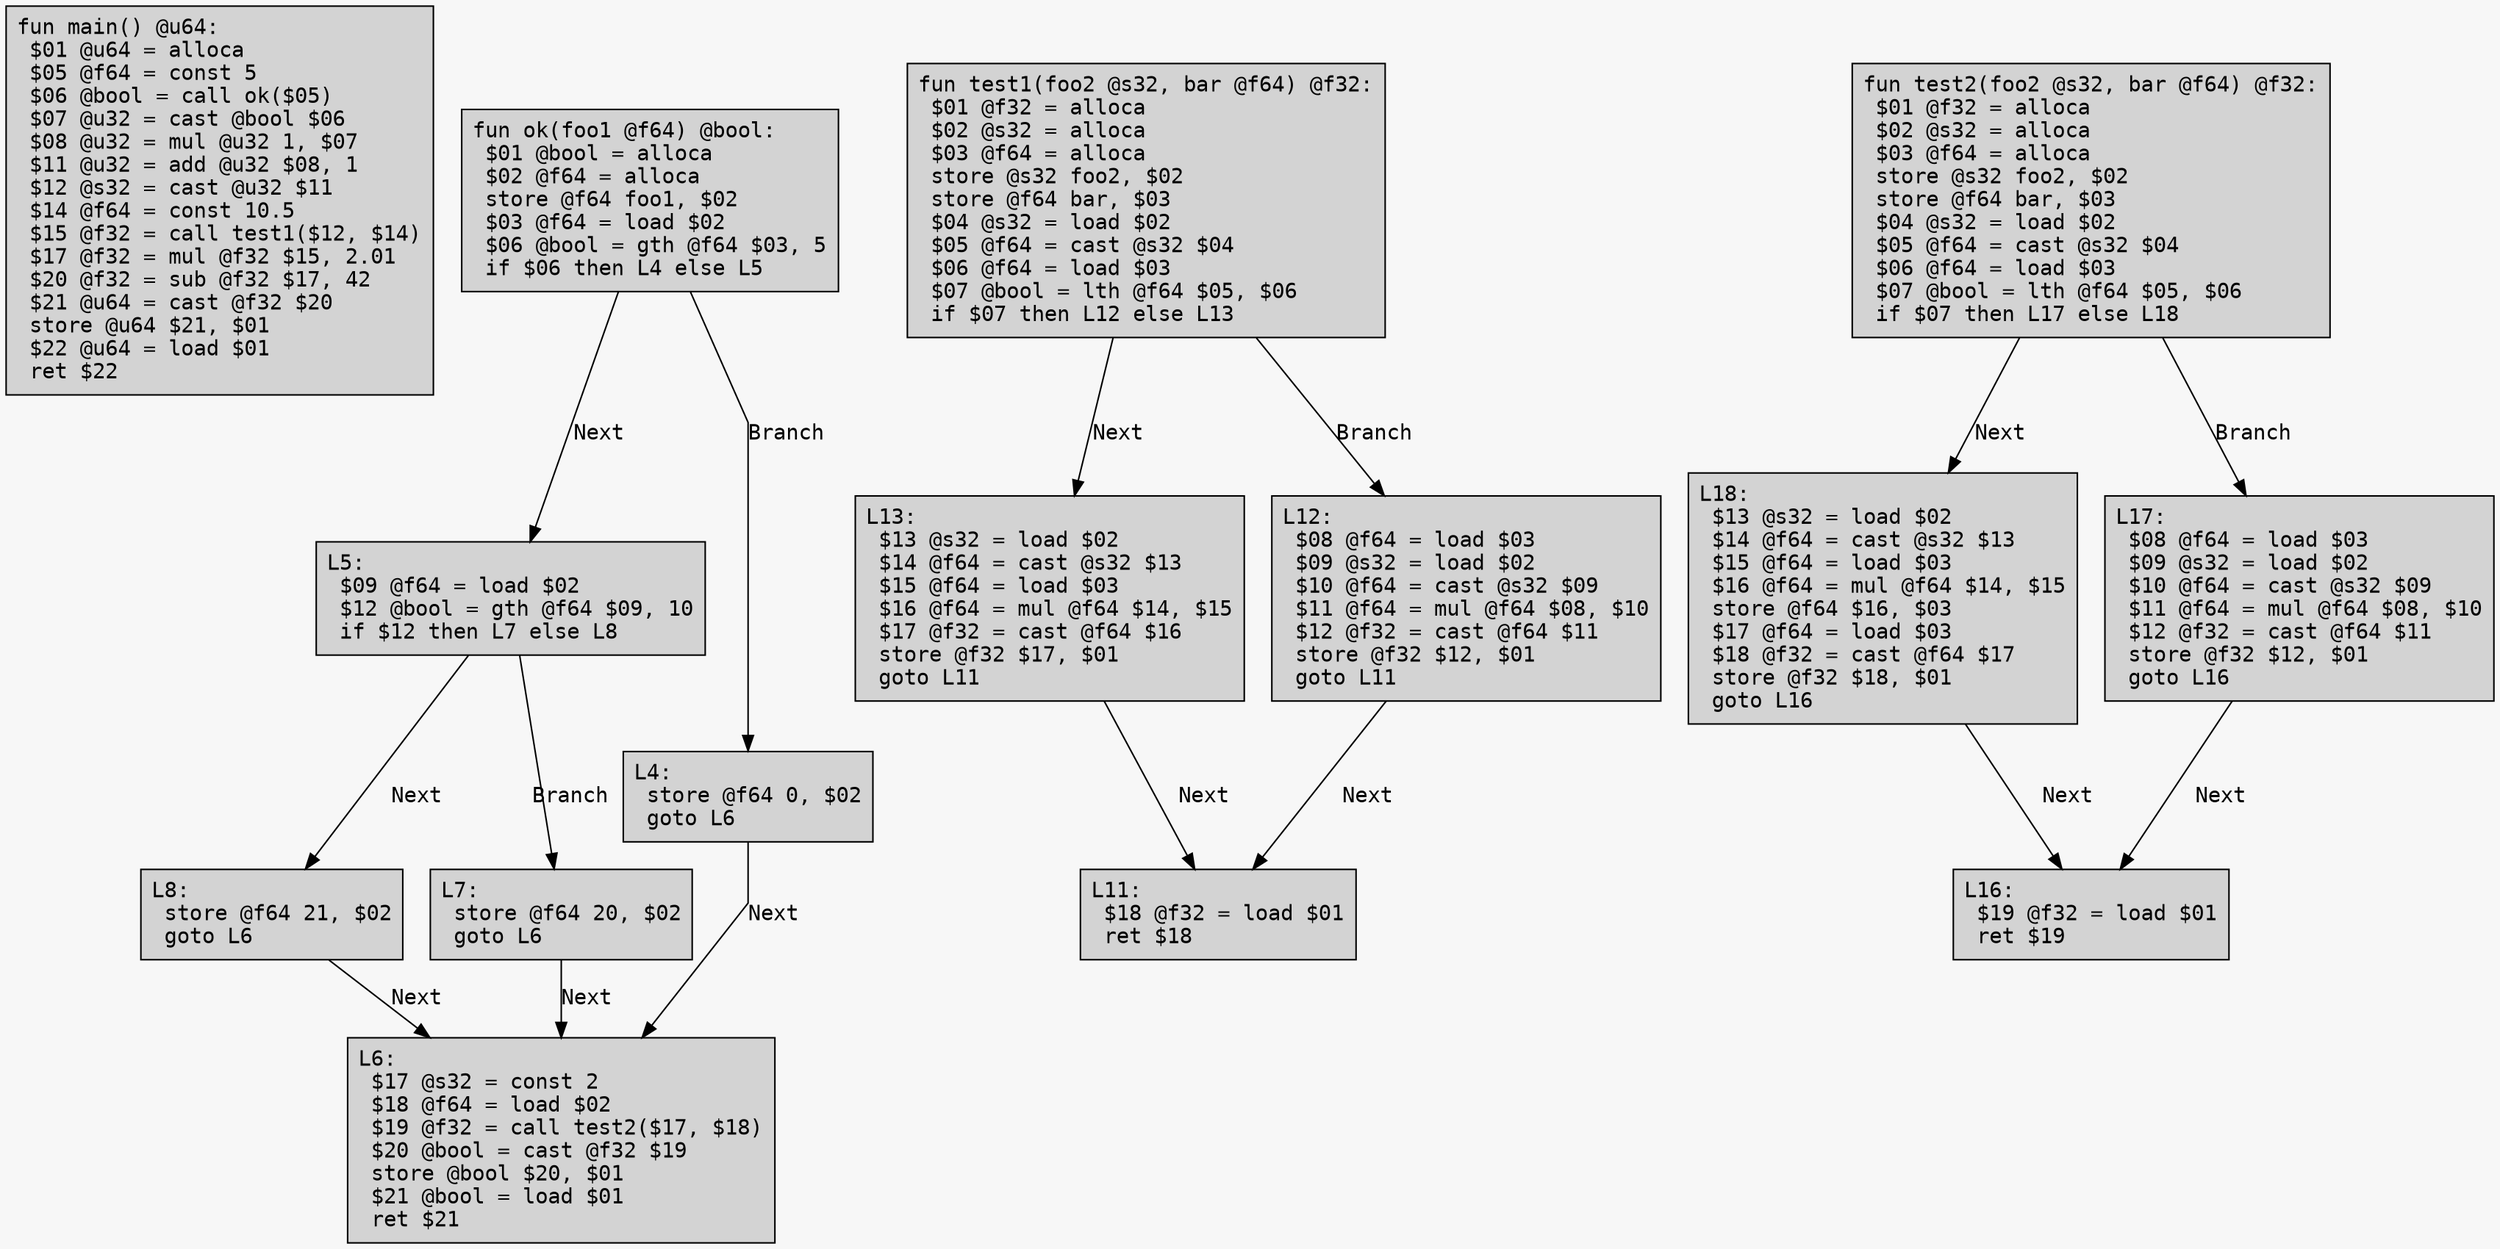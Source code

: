 digraph CFG {
	graph [fontname = "Monospace"];
	node  [fontname = "Monospace", shape=box, style=filled, margin=0.1];
	edge  [fontname = "Monospace"];
	bgcolor = "#f7f7f7";
	splines = false;

	L0 [label="fun main() @u64:\l $01 @u64 = alloca\l $05 @f64 = const 5\l $06 @bool = call ok($05)\l $07 @u32 = cast @bool $06\l $08 @u32 = mul @u32 1, $07\l $11 @u32 = add @u32 $08, 1\l $12 @s32 = cast @u32 $11\l $14 @f64 = const 10.5\l $15 @f32 = call test1($12, $14)\l $17 @f32 = mul @f32 $15, 2.01\l $20 @f32 = sub @f32 $17, 42\l $21 @u64 = cast @f32 $20\l store @u64 $21, $01\l $22 @u64 = load $01\l ret $22\l"];
	L2 [label="fun ok(foo1 @f64) @bool:\l $01 @bool = alloca\l $02 @f64 = alloca\l store @f64 foo1, $02\l $03 @f64 = load $02\l $06 @bool = gth @f64 $03, 5\l if $06 then L4 else L5\l"];
	L2 -> L5 [label="Next"];
	L2 -> L4 [label="Branch"];
	L5 [label="L5:\l $09 @f64 = load $02\l $12 @bool = gth @f64 $09, 10\l if $12 then L7 else L8\l"];
	L5 -> L8 [label="Next"];
	L5 -> L7 [label="Branch"];
	L8 [label="L8:\l store @f64 21, $02\l goto L6\l"];
	L8 -> L6 [label="Next"];
	L7 [label="L7:\l store @f64 20, $02\l goto L6\l"];
	L7 -> L6 [label="Next"];
	L4 [label="L4:\l store @f64 0, $02\l goto L6\l"];
	L4 -> L6 [label="Next"];
	L6 [label="L6:\l $17 @s32 = const 2\l $18 @f64 = load $02\l $19 @f32 = call test2($17, $18)\l $20 @bool = cast @f32 $19\l store @bool $20, $01\l $21 @bool = load $01\l ret $21\l"];
	L10 [label="fun test1(foo2 @s32, bar @f64) @f32:\l $01 @f32 = alloca\l $02 @s32 = alloca\l $03 @f64 = alloca\l store @s32 foo2, $02\l store @f64 bar, $03\l $04 @s32 = load $02\l $05 @f64 = cast @s32 $04\l $06 @f64 = load $03\l $07 @bool = lth @f64 $05, $06\l if $07 then L12 else L13\l"];
	L10 -> L13 [label="Next"];
	L10 -> L12 [label="Branch"];
	L13 [label="L13:\l $13 @s32 = load $02\l $14 @f64 = cast @s32 $13\l $15 @f64 = load $03\l $16 @f64 = mul @f64 $14, $15\l $17 @f32 = cast @f64 $16\l store @f32 $17, $01\l goto L11\l"];
	L13 -> L11 [label="Next"];
	L12 [label="L12:\l $08 @f64 = load $03\l $09 @s32 = load $02\l $10 @f64 = cast @s32 $09\l $11 @f64 = mul @f64 $08, $10\l $12 @f32 = cast @f64 $11\l store @f32 $12, $01\l goto L11\l"];
	L12 -> L11 [label="Next"];
	L11 [label="L11:\l $18 @f32 = load $01\l ret $18\l"];
	L15 [label="fun test2(foo2 @s32, bar @f64) @f32:\l $01 @f32 = alloca\l $02 @s32 = alloca\l $03 @f64 = alloca\l store @s32 foo2, $02\l store @f64 bar, $03\l $04 @s32 = load $02\l $05 @f64 = cast @s32 $04\l $06 @f64 = load $03\l $07 @bool = lth @f64 $05, $06\l if $07 then L17 else L18\l"];
	L15 -> L18 [label="Next"];
	L15 -> L17 [label="Branch"];
	L18 [label="L18:\l $13 @s32 = load $02\l $14 @f64 = cast @s32 $13\l $15 @f64 = load $03\l $16 @f64 = mul @f64 $14, $15\l store @f64 $16, $03\l $17 @f64 = load $03\l $18 @f32 = cast @f64 $17\l store @f32 $18, $01\l goto L16\l"];
	L18 -> L16 [label="Next"];
	L17 [label="L17:\l $08 @f64 = load $03\l $09 @s32 = load $02\l $10 @f64 = cast @s32 $09\l $11 @f64 = mul @f64 $08, $10\l $12 @f32 = cast @f64 $11\l store @f32 $12, $01\l goto L16\l"];
	L17 -> L16 [label="Next"];
	L16 [label="L16:\l $19 @f32 = load $01\l ret $19\l"];
}
